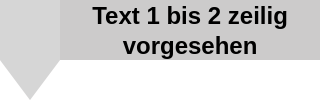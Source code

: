 <mxfile version="14.6.13" type="device"><diagram id="6Tz_QyNCbwgL-9zecp1r" name="Seite-1"><mxGraphModel dx="1086" dy="2135" grid="1" gridSize="10" guides="1" tooltips="1" connect="1" arrows="1" fold="1" page="1" pageScale="1" pageWidth="827" pageHeight="1169" math="0" shadow="0"><root><mxCell id="0"/><mxCell id="1" parent="0"/><mxCell id="BsUx0AcN-_QdJYk6NAwH-1" value="" style="group" parent="1" vertex="1" connectable="0"><mxGeometry x="40" y="-1120" width="160" height="50" as="geometry"/></mxCell><mxCell id="F8RGkiESEgtGPDLvA7Q6-1" value="" style="html=1;shape=mxgraph.infographic.flag;dx=30;dy=20;strokeColor=none;align=center;verticalAlign=top;fontColor=#ffffff;fontSize=12;fontStyle=1;shadow=0;spacingTop=5;fillColor=#CCCBCB;" parent="BsUx0AcN-_QdJYk6NAwH-1" vertex="1"><mxGeometry width="160" height="50" as="geometry"/></mxCell><mxCell id="F8RGkiESEgtGPDLvA7Q6-2" value="Text 1 bis 2 zeilig vorgesehen" style="text;html=1;strokeColor=none;fillColor=none;align=center;verticalAlign=middle;whiteSpace=wrap;rounded=0;fontStyle=1;fontSize=12;" parent="BsUx0AcN-_QdJYk6NAwH-1" vertex="1"><mxGeometry x="30" width="130" height="30" as="geometry"/></mxCell></root></mxGraphModel></diagram></mxfile>